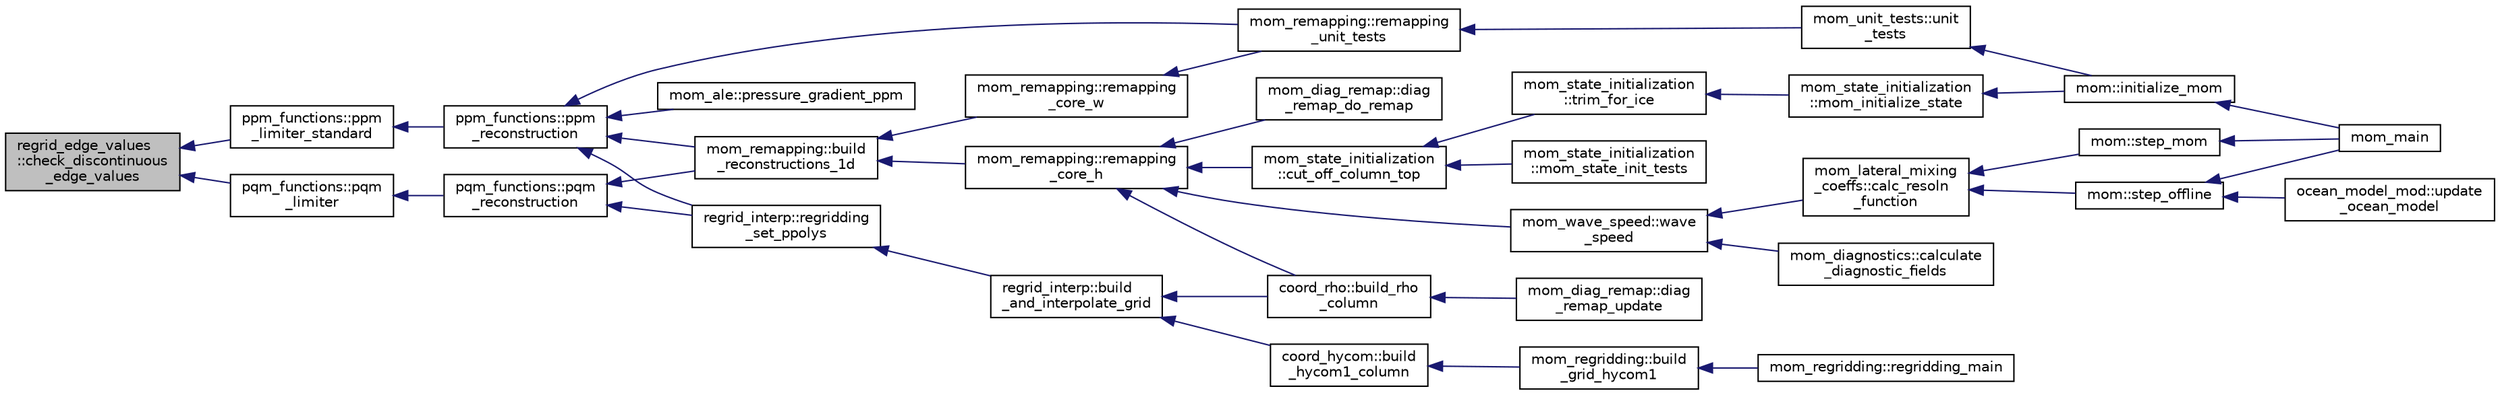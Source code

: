 digraph "regrid_edge_values::check_discontinuous_edge_values"
{
 // INTERACTIVE_SVG=YES
  edge [fontname="Helvetica",fontsize="10",labelfontname="Helvetica",labelfontsize="10"];
  node [fontname="Helvetica",fontsize="10",shape=record];
  rankdir="LR";
  Node48 [label="regrid_edge_values\l::check_discontinuous\l_edge_values",height=0.2,width=0.4,color="black", fillcolor="grey75", style="filled", fontcolor="black"];
  Node48 -> Node49 [dir="back",color="midnightblue",fontsize="10",style="solid",fontname="Helvetica"];
  Node49 [label="ppm_functions::ppm\l_limiter_standard",height=0.2,width=0.4,color="black", fillcolor="white", style="filled",URL="$namespaceppm__functions.html#a89920c90b84f0b241c5a6d65fe2870b9",tooltip="Adjusts edge values using the standard PPM limiter (Colella & Woodward, JCP 1984) after first checkin..."];
  Node49 -> Node50 [dir="back",color="midnightblue",fontsize="10",style="solid",fontname="Helvetica"];
  Node50 [label="ppm_functions::ppm\l_reconstruction",height=0.2,width=0.4,color="black", fillcolor="white", style="filled",URL="$namespaceppm__functions.html#a97e2144c7499aacd90858788f1312432",tooltip="Builds quadratic polynomials coefficients from cell mean and edge values. "];
  Node50 -> Node51 [dir="back",color="midnightblue",fontsize="10",style="solid",fontname="Helvetica"];
  Node51 [label="mom_remapping::build\l_reconstructions_1d",height=0.2,width=0.4,color="black", fillcolor="white", style="filled",URL="$namespacemom__remapping.html#a07d7276310f329f56560a1290bcb8b0a",tooltip="Creates polynomial reconstructions of u0 on the source grid h0. "];
  Node51 -> Node52 [dir="back",color="midnightblue",fontsize="10",style="solid",fontname="Helvetica"];
  Node52 [label="mom_remapping::remapping\l_core_h",height=0.2,width=0.4,color="black", fillcolor="white", style="filled",URL="$namespacemom__remapping.html#a9ed32f0c2764a3ead9311670315dc26c",tooltip="Remaps column of values u0 on grid h0 to grid h1 assuming the top edge is aligned. "];
  Node52 -> Node53 [dir="back",color="midnightblue",fontsize="10",style="solid",fontname="Helvetica"];
  Node53 [label="coord_rho::build_rho\l_column",height=0.2,width=0.4,color="black", fillcolor="white", style="filled",URL="$namespacecoord__rho.html#a6f5a56ba973e5e36820222a709614e40"];
  Node53 -> Node54 [dir="back",color="midnightblue",fontsize="10",style="solid",fontname="Helvetica"];
  Node54 [label="mom_diag_remap::diag\l_remap_update",height=0.2,width=0.4,color="black", fillcolor="white", style="filled",URL="$namespacemom__diag__remap.html#a1fb71d2982777f33bcbf183187e1819b",tooltip="Build/update target vertical grids for diagnostic remapping. "];
  Node52 -> Node55 [dir="back",color="midnightblue",fontsize="10",style="solid",fontname="Helvetica"];
  Node55 [label="mom_state_initialization\l::cut_off_column_top",height=0.2,width=0.4,color="black", fillcolor="white", style="filled",URL="$namespacemom__state__initialization.html#a71ee3c056ca59c1c3529a4ec22e09fe3",tooltip="Adjust the layer thicknesses by cutting away the top at the depth where the hydrostatic pressure matc..."];
  Node55 -> Node56 [dir="back",color="midnightblue",fontsize="10",style="solid",fontname="Helvetica"];
  Node56 [label="mom_state_initialization\l::mom_state_init_tests",height=0.2,width=0.4,color="black", fillcolor="white", style="filled",URL="$namespacemom__state__initialization.html#a5c77bf2b0ea9d28e28b661a2a42d3f88",tooltip="Run simple unit tests. "];
  Node55 -> Node57 [dir="back",color="midnightblue",fontsize="10",style="solid",fontname="Helvetica"];
  Node57 [label="mom_state_initialization\l::trim_for_ice",height=0.2,width=0.4,color="black", fillcolor="white", style="filled",URL="$namespacemom__state__initialization.html#ac29cd3c6b5de2b36b9690d800ac98a09",tooltip="Adjust the layer thicknesses by cutting away the top of each model column at the depth where the hydr..."];
  Node57 -> Node58 [dir="back",color="midnightblue",fontsize="10",style="solid",fontname="Helvetica"];
  Node58 [label="mom_state_initialization\l::mom_initialize_state",height=0.2,width=0.4,color="black", fillcolor="white", style="filled",URL="$namespacemom__state__initialization.html#af4e854627c6572332ba3fd895f169321"];
  Node58 -> Node59 [dir="back",color="midnightblue",fontsize="10",style="solid",fontname="Helvetica"];
  Node59 [label="mom::initialize_mom",height=0.2,width=0.4,color="black", fillcolor="white", style="filled",URL="$namespacemom.html#a0be2869fef30e1e0604facfe1b41555d",tooltip="This subroutine initializes MOM. "];
  Node59 -> Node60 [dir="back",color="midnightblue",fontsize="10",style="solid",fontname="Helvetica"];
  Node60 [label="mom_main",height=0.2,width=0.4,color="black", fillcolor="white", style="filled",URL="$MOM__driver_8F90.html#a08fffeb2d8e8acbf9ed4609be6d258c6"];
  Node52 -> Node61 [dir="back",color="midnightblue",fontsize="10",style="solid",fontname="Helvetica"];
  Node61 [label="mom_diag_remap::diag\l_remap_do_remap",height=0.2,width=0.4,color="black", fillcolor="white", style="filled",URL="$namespacemom__diag__remap.html#a4b76283906971bcb94e85c0ed25f4e7b",tooltip="Remap diagnostic field to alternative vertical grid. "];
  Node52 -> Node62 [dir="back",color="midnightblue",fontsize="10",style="solid",fontname="Helvetica"];
  Node62 [label="mom_wave_speed::wave\l_speed",height=0.2,width=0.4,color="black", fillcolor="white", style="filled",URL="$namespacemom__wave__speed.html#a72302e356c47c5055ba0b1a8714c772a",tooltip="Calculates the wave speed of the first baroclinic mode. "];
  Node62 -> Node63 [dir="back",color="midnightblue",fontsize="10",style="solid",fontname="Helvetica"];
  Node63 [label="mom_lateral_mixing\l_coeffs::calc_resoln\l_function",height=0.2,width=0.4,color="black", fillcolor="white", style="filled",URL="$namespacemom__lateral__mixing__coeffs.html#af206bc656869b4fc27d4d7e8a15d438e",tooltip="Calculates and stores the non-dimensional resolution functions. "];
  Node63 -> Node64 [dir="back",color="midnightblue",fontsize="10",style="solid",fontname="Helvetica"];
  Node64 [label="mom::step_mom",height=0.2,width=0.4,color="black", fillcolor="white", style="filled",URL="$namespacemom.html#a4c8332b095c6d295084089aa6b3b678a",tooltip="This subroutine orchestrates the time stepping of MOM. The adiabatic dynamics are stepped by calls to..."];
  Node64 -> Node60 [dir="back",color="midnightblue",fontsize="10",style="solid",fontname="Helvetica"];
  Node63 -> Node65 [dir="back",color="midnightblue",fontsize="10",style="solid",fontname="Helvetica"];
  Node65 [label="mom::step_offline",height=0.2,width=0.4,color="black", fillcolor="white", style="filled",URL="$namespacemom.html#ad56e17a755c7078ccea29ccbae4d5803",tooltip="step_offline is the main driver for running tracers offline in MOM6. This has been primarily develope..."];
  Node65 -> Node60 [dir="back",color="midnightblue",fontsize="10",style="solid",fontname="Helvetica"];
  Node65 -> Node66 [dir="back",color="midnightblue",fontsize="10",style="solid",fontname="Helvetica"];
  Node66 [label="ocean_model_mod::update\l_ocean_model",height=0.2,width=0.4,color="black", fillcolor="white", style="filled",URL="$namespaceocean__model__mod.html#ac9dc1795fc4799d6682f462857b42d62"];
  Node62 -> Node67 [dir="back",color="midnightblue",fontsize="10",style="solid",fontname="Helvetica"];
  Node67 [label="mom_diagnostics::calculate\l_diagnostic_fields",height=0.2,width=0.4,color="black", fillcolor="white", style="filled",URL="$namespacemom__diagnostics.html#abb6644248c28ab2e952361bfec436063",tooltip="Diagnostics not more naturally calculated elsewhere are computed here. "];
  Node51 -> Node68 [dir="back",color="midnightblue",fontsize="10",style="solid",fontname="Helvetica"];
  Node68 [label="mom_remapping::remapping\l_core_w",height=0.2,width=0.4,color="black", fillcolor="white", style="filled",URL="$namespacemom__remapping.html#a8b967872b8db2ac7d538991f7f255e56",tooltip="Remaps column of values u0 on grid h0 to implied grid h1 where the interfaces of h1 differ from those..."];
  Node68 -> Node69 [dir="back",color="midnightblue",fontsize="10",style="solid",fontname="Helvetica"];
  Node69 [label="mom_remapping::remapping\l_unit_tests",height=0.2,width=0.4,color="black", fillcolor="white", style="filled",URL="$namespacemom__remapping.html#a5849f564453d5ed76fb4feffd41eca26",tooltip="Runs unit tests on remapping functions. Should only be called from a single/root thread Returns True ..."];
  Node69 -> Node70 [dir="back",color="midnightblue",fontsize="10",style="solid",fontname="Helvetica"];
  Node70 [label="mom_unit_tests::unit\l_tests",height=0.2,width=0.4,color="black", fillcolor="white", style="filled",URL="$namespacemom__unit__tests.html#a71f3a2080872634c14a25a9411b59fe0",tooltip="Calls unit tests for other modules. Note that if a unit test returns true, a FATAL error is triggered..."];
  Node70 -> Node59 [dir="back",color="midnightblue",fontsize="10",style="solid",fontname="Helvetica"];
  Node50 -> Node71 [dir="back",color="midnightblue",fontsize="10",style="solid",fontname="Helvetica"];
  Node71 [label="mom_ale::pressure_gradient_ppm",height=0.2,width=0.4,color="black", fillcolor="white", style="filled",URL="$namespacemom__ale.html#aea1b73dedf1ae5f3db9fa0a6aa6ebaa0",tooltip="Use ppm reconstruction for pressure gradient (determine edge values) By using a PPM (limited piecewis..."];
  Node50 -> Node72 [dir="back",color="midnightblue",fontsize="10",style="solid",fontname="Helvetica"];
  Node72 [label="regrid_interp::regridding\l_set_ppolys",height=0.2,width=0.4,color="black", fillcolor="white", style="filled",URL="$namespaceregrid__interp.html#a1dfc0e2c1924dddd25b9102ec2ecf06e",tooltip="Given the set of target values and cell densities, this routine builds an interpolated profile for th..."];
  Node72 -> Node73 [dir="back",color="midnightblue",fontsize="10",style="solid",fontname="Helvetica"];
  Node73 [label="regrid_interp::build\l_and_interpolate_grid",height=0.2,width=0.4,color="black", fillcolor="white", style="filled",URL="$namespaceregrid__interp.html#a4d634eff5836d643ef27129fc934853a"];
  Node73 -> Node74 [dir="back",color="midnightblue",fontsize="10",style="solid",fontname="Helvetica"];
  Node74 [label="coord_hycom::build\l_hycom1_column",height=0.2,width=0.4,color="black", fillcolor="white", style="filled",URL="$namespacecoord__hycom.html#a863abf3f62297588e4a3065fbf9333ea",tooltip="Build a HyCOM coordinate column. "];
  Node74 -> Node75 [dir="back",color="midnightblue",fontsize="10",style="solid",fontname="Helvetica"];
  Node75 [label="mom_regridding::build\l_grid_hycom1",height=0.2,width=0.4,color="black", fillcolor="white", style="filled",URL="$namespacemom__regridding.html#ab3541b357806978862434ee19b1be774",tooltip="Builds a simple HyCOM-like grid with the deepest location of potential density interpolated from the ..."];
  Node75 -> Node76 [dir="back",color="midnightblue",fontsize="10",style="solid",fontname="Helvetica"];
  Node76 [label="mom_regridding::regridding_main",height=0.2,width=0.4,color="black", fillcolor="white", style="filled",URL="$namespacemom__regridding.html#ab354fe3423a39fef6f2b66f409b1682c"];
  Node73 -> Node53 [dir="back",color="midnightblue",fontsize="10",style="solid",fontname="Helvetica"];
  Node50 -> Node69 [dir="back",color="midnightblue",fontsize="10",style="solid",fontname="Helvetica"];
  Node48 -> Node77 [dir="back",color="midnightblue",fontsize="10",style="solid",fontname="Helvetica"];
  Node77 [label="pqm_functions::pqm\l_limiter",height=0.2,width=0.4,color="black", fillcolor="white", style="filled",URL="$namespacepqm__functions.html#a0ce0d64922453de1312adec7b8746544"];
  Node77 -> Node78 [dir="back",color="midnightblue",fontsize="10",style="solid",fontname="Helvetica"];
  Node78 [label="pqm_functions::pqm\l_reconstruction",height=0.2,width=0.4,color="black", fillcolor="white", style="filled",URL="$namespacepqm__functions.html#ada7e1a8d9d70b5b78b5e2dfddb5ffa43"];
  Node78 -> Node51 [dir="back",color="midnightblue",fontsize="10",style="solid",fontname="Helvetica"];
  Node78 -> Node72 [dir="back",color="midnightblue",fontsize="10",style="solid",fontname="Helvetica"];
}
